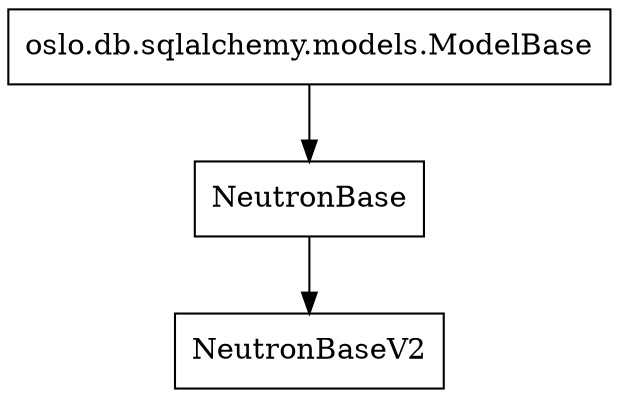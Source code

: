 //dot -Tpng xx.dot -o xx.png
digraph G {
	node [shape = record];
	"oslo.db.sqlalchemy.models.ModelBase" -> "NeutronBase";
	"NeutronBase" -> "NeutronBaseV2";

}